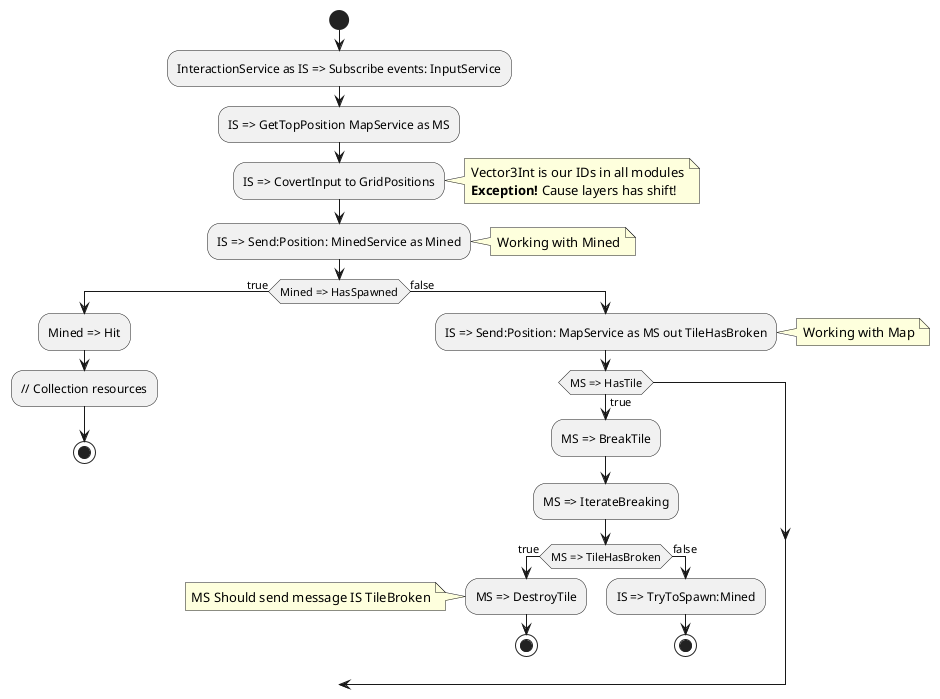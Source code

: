 @startuml
'https://plantuml.com/activity-diagram-beta

start

'--- Dig Game logic ---'
:InteractionService as IS => Subscribe events: InputService;
:IS => GetTopPosition MapService as MS;
:IS => CovertInput to GridPositions;
note right 
Vector3Int is our IDs in all modules
<b>Exception!</b> Cause layers has shift!
end note
'//////////////////////////////
:IS => Send:Position: MinedService as Mined;
note right 
Working with Mined
end note
if(Mined => HasSpawned) then (true)
    :Mined => Hit;
    :// Collection resources;
    'too deep... if(Mined => MinedHasBroken) then (true)
    stop 
else (false)
'////////////////////////////   
:IS => Send:Position: MapService as MS out TileHasBroken;
note right 
Working with Map
end note
if(MS => HasTile) then (true) 
    :MS => BreakTile;
    :MS => IterateBreaking;
    if(MS => TileHasBroken) then (true)
        :MS => DestroyTile;
        note left
        MS Should send message IS TileBroken
        end note
        stop
    else (false) 
        :IS => TryToSpawn:Mined;
stop
@enduml
